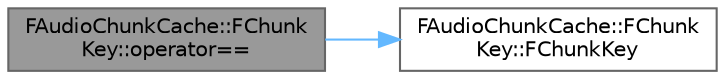 digraph "FAudioChunkCache::FChunkKey::operator=="
{
 // INTERACTIVE_SVG=YES
 // LATEX_PDF_SIZE
  bgcolor="transparent";
  edge [fontname=Helvetica,fontsize=10,labelfontname=Helvetica,labelfontsize=10];
  node [fontname=Helvetica,fontsize=10,shape=box,height=0.2,width=0.4];
  rankdir="LR";
  Node1 [id="Node000001",label="FAudioChunkCache::FChunk\lKey::operator==",height=0.2,width=0.4,color="gray40", fillcolor="grey60", style="filled", fontcolor="black",tooltip=" "];
  Node1 -> Node2 [id="edge1_Node000001_Node000002",color="steelblue1",style="solid",tooltip=" "];
  Node2 [id="Node000002",label="FAudioChunkCache::FChunk\lKey::FChunkKey",height=0.2,width=0.4,color="grey40", fillcolor="white", style="filled",URL="$da/d06/structFAudioChunkCache_1_1FChunkKey.html#a4434deade1d91bf55d715d3b28fb8524",tooltip=" "];
}
